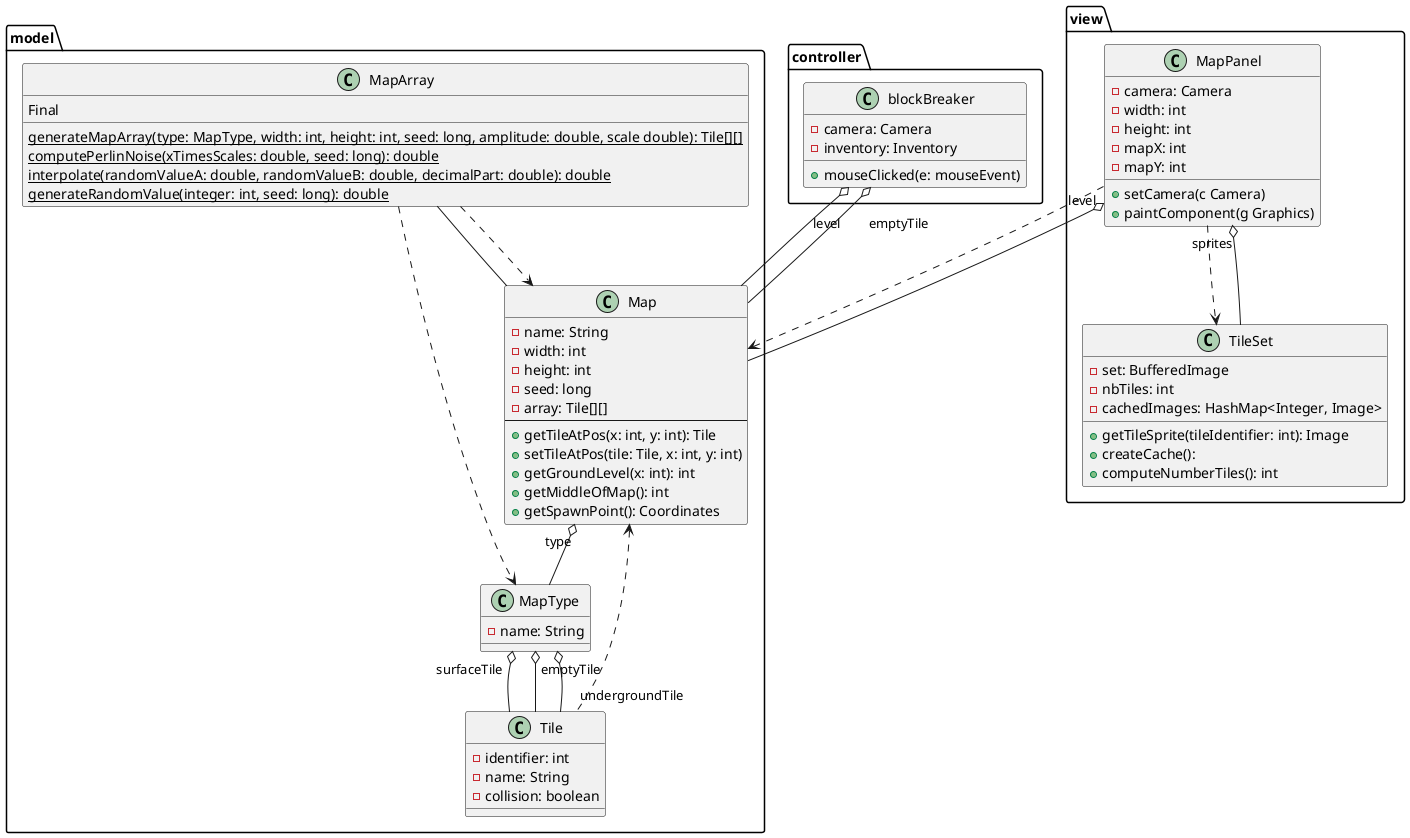 @startuml
'https://plantuml.com/class-diagram
package model {
    class Map {
        - name: String
        - width: int
        - height: int
        - seed: long
        - array: Tile[][]
        ----
        + getTileAtPos(x: int, y: int): Tile
        + setTileAtPos(tile: Tile, x: int, y: int)
        + getGroundLevel(x: int): int
        + getMiddleOfMap(): int
        + getSpawnPoint(): Coordinates
    }

    class MapArray {
        Final
        {Static} generateMapArray(type: MapType, width: int, height: int, seed: long, amplitude: double, scale double): Tile[][]
        {Static} computePerlinNoise(xTimesScales: double, seed: long): double
        {Static} interpolate(randomValueA: double, randomValueB: double, decimalPart: double): double
        {Static} generateRandomValue(integer: int, seed: long): double
    }

    class MapType {
        - name: String
    }

    class Tile {
        - identifier: int
        - name: String
        - collision: boolean
    }

MapType "surfaceTile" o-- Tile
MapType "emptyTile" o-- Tile
MapType "\n \n undergroundTile" o-- Tile

MapArray -- Map
MapArray ..> MapType
MapArray ..> Map

Map "type" o-- MapType
Map <.. Tile
}

package view {
    class TileSet {
        - set: BufferedImage
        - nbTiles: int
        - cachedImages: HashMap<Integer, Image>
        + getTileSprite(tileIdentifier: int): Image
        + createCache():
        + computeNumberTiles(): int
    }

    class MapPanel {
        - camera: Camera
        - width: int
        - height: int
        - mapX: int
        - mapY: int
        + setCamera(c Camera)
        + paintComponent(g Graphics)
    }
}

MapPanel ..> Map
MapPanel ..> TileSet
MapPanel "level" o-- Map
MapPanel "sprites" o-- TileSet

package controller {
    class blockBreaker {
        - camera: Camera
        - inventory: Inventory
        + mouseClicked(e: mouseEvent)
    }

    blockBreaker "\nlevel" o-- Map
    blockBreaker "\nemptyTile" o-- Map
}



@enduml